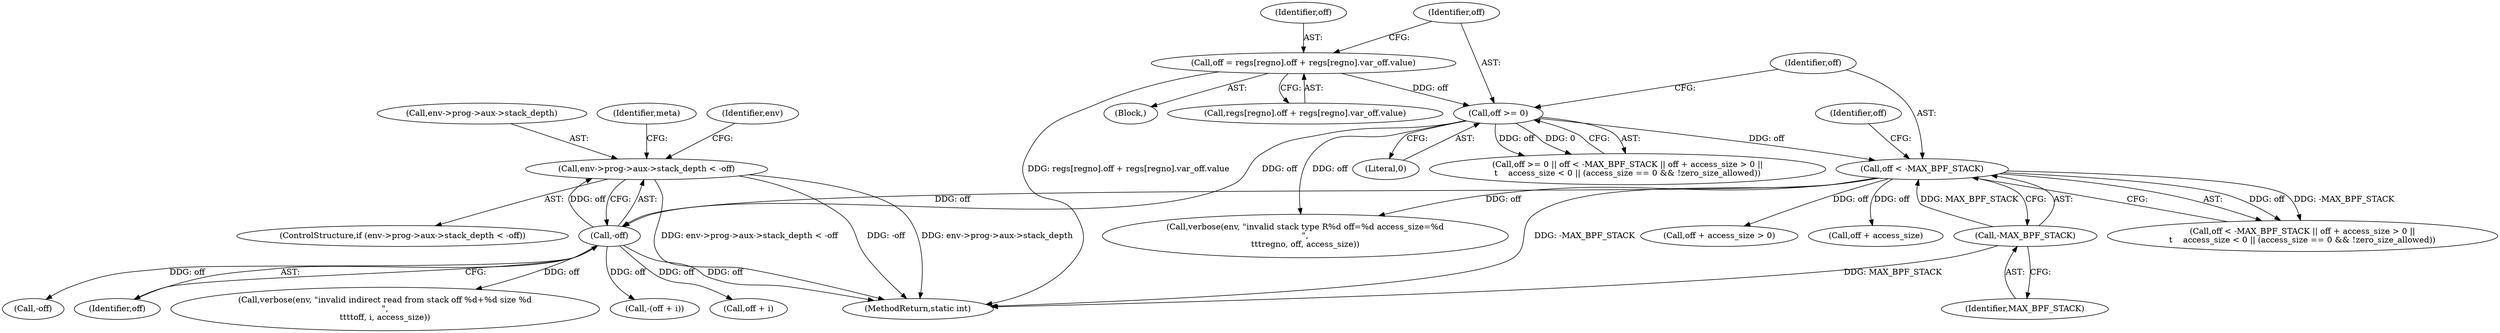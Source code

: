 digraph "0_linux_ea25f914dc164c8d56b36147ecc86bc65f83c469@pointer" {
"1000243" [label="(Call,env->prog->aux->stack_depth < -off)"];
"1000251" [label="(Call,-off)"];
"1000208" [label="(Call,off >= 0)"];
"1000191" [label="(Call,off = regs[regno].off + regs[regno].var_off.value)"];
"1000212" [label="(Call,off < -MAX_BPF_STACK)"];
"1000214" [label="(Call,-MAX_BPF_STACK)"];
"1000337" [label="(MethodReturn,static int)"];
"1000244" [label="(Call,env->prog->aux->stack_depth)"];
"1000296" [label="(Call,off + i)"];
"1000108" [label="(Block,)"];
"1000242" [label="(ControlStructure,if (env->prog->aux->stack_depth < -off))"];
"1000265" [label="(Identifier,meta)"];
"1000251" [label="(Call,-off)"];
"1000261" [label="(Call,-off)"];
"1000192" [label="(Identifier,off)"];
"1000257" [label="(Identifier,env)"];
"1000233" [label="(Call,verbose(env, \"invalid stack type R%d off=%d access_size=%d\n\",\n\t\t\tregno, off, access_size))"];
"1000219" [label="(Identifier,off)"];
"1000209" [label="(Identifier,off)"];
"1000252" [label="(Identifier,off)"];
"1000211" [label="(Call,off < -MAX_BPF_STACK || off + access_size > 0 ||\n\t    access_size < 0 || (access_size == 0 && !zero_size_allowed))"];
"1000193" [label="(Call,regs[regno].off + regs[regno].var_off.value)"];
"1000326" [label="(Call,verbose(env, \"invalid indirect read from stack off %d+%d size %d\n\",\n\t\t\t\toff, i, access_size))"];
"1000207" [label="(Call,off >= 0 || off < -MAX_BPF_STACK || off + access_size > 0 ||\n\t    access_size < 0 || (access_size == 0 && !zero_size_allowed))"];
"1000212" [label="(Call,off < -MAX_BPF_STACK)"];
"1000214" [label="(Call,-MAX_BPF_STACK)"];
"1000295" [label="(Call,-(off + i))"];
"1000217" [label="(Call,off + access_size > 0)"];
"1000191" [label="(Call,off = regs[regno].off + regs[regno].var_off.value)"];
"1000243" [label="(Call,env->prog->aux->stack_depth < -off)"];
"1000208" [label="(Call,off >= 0)"];
"1000218" [label="(Call,off + access_size)"];
"1000213" [label="(Identifier,off)"];
"1000210" [label="(Literal,0)"];
"1000215" [label="(Identifier,MAX_BPF_STACK)"];
"1000243" -> "1000242"  [label="AST: "];
"1000243" -> "1000251"  [label="CFG: "];
"1000244" -> "1000243"  [label="AST: "];
"1000251" -> "1000243"  [label="AST: "];
"1000257" -> "1000243"  [label="CFG: "];
"1000265" -> "1000243"  [label="CFG: "];
"1000243" -> "1000337"  [label="DDG: -off"];
"1000243" -> "1000337"  [label="DDG: env->prog->aux->stack_depth"];
"1000243" -> "1000337"  [label="DDG: env->prog->aux->stack_depth < -off"];
"1000251" -> "1000243"  [label="DDG: off"];
"1000251" -> "1000252"  [label="CFG: "];
"1000252" -> "1000251"  [label="AST: "];
"1000251" -> "1000337"  [label="DDG: off"];
"1000208" -> "1000251"  [label="DDG: off"];
"1000212" -> "1000251"  [label="DDG: off"];
"1000251" -> "1000261"  [label="DDG: off"];
"1000251" -> "1000295"  [label="DDG: off"];
"1000251" -> "1000296"  [label="DDG: off"];
"1000251" -> "1000326"  [label="DDG: off"];
"1000208" -> "1000207"  [label="AST: "];
"1000208" -> "1000210"  [label="CFG: "];
"1000209" -> "1000208"  [label="AST: "];
"1000210" -> "1000208"  [label="AST: "];
"1000213" -> "1000208"  [label="CFG: "];
"1000207" -> "1000208"  [label="CFG: "];
"1000208" -> "1000207"  [label="DDG: off"];
"1000208" -> "1000207"  [label="DDG: 0"];
"1000191" -> "1000208"  [label="DDG: off"];
"1000208" -> "1000212"  [label="DDG: off"];
"1000208" -> "1000233"  [label="DDG: off"];
"1000191" -> "1000108"  [label="AST: "];
"1000191" -> "1000193"  [label="CFG: "];
"1000192" -> "1000191"  [label="AST: "];
"1000193" -> "1000191"  [label="AST: "];
"1000209" -> "1000191"  [label="CFG: "];
"1000191" -> "1000337"  [label="DDG: regs[regno].off + regs[regno].var_off.value"];
"1000212" -> "1000211"  [label="AST: "];
"1000212" -> "1000214"  [label="CFG: "];
"1000213" -> "1000212"  [label="AST: "];
"1000214" -> "1000212"  [label="AST: "];
"1000219" -> "1000212"  [label="CFG: "];
"1000211" -> "1000212"  [label="CFG: "];
"1000212" -> "1000337"  [label="DDG: -MAX_BPF_STACK"];
"1000212" -> "1000211"  [label="DDG: off"];
"1000212" -> "1000211"  [label="DDG: -MAX_BPF_STACK"];
"1000214" -> "1000212"  [label="DDG: MAX_BPF_STACK"];
"1000212" -> "1000217"  [label="DDG: off"];
"1000212" -> "1000218"  [label="DDG: off"];
"1000212" -> "1000233"  [label="DDG: off"];
"1000214" -> "1000215"  [label="CFG: "];
"1000215" -> "1000214"  [label="AST: "];
"1000214" -> "1000337"  [label="DDG: MAX_BPF_STACK"];
}
